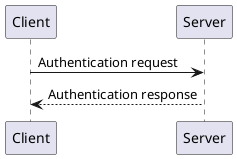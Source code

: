 @startuml
'https://plantuml.com/sequence-diagram

Client -> Server: Authentication request
Server --> Client: Authentication response

@enduml